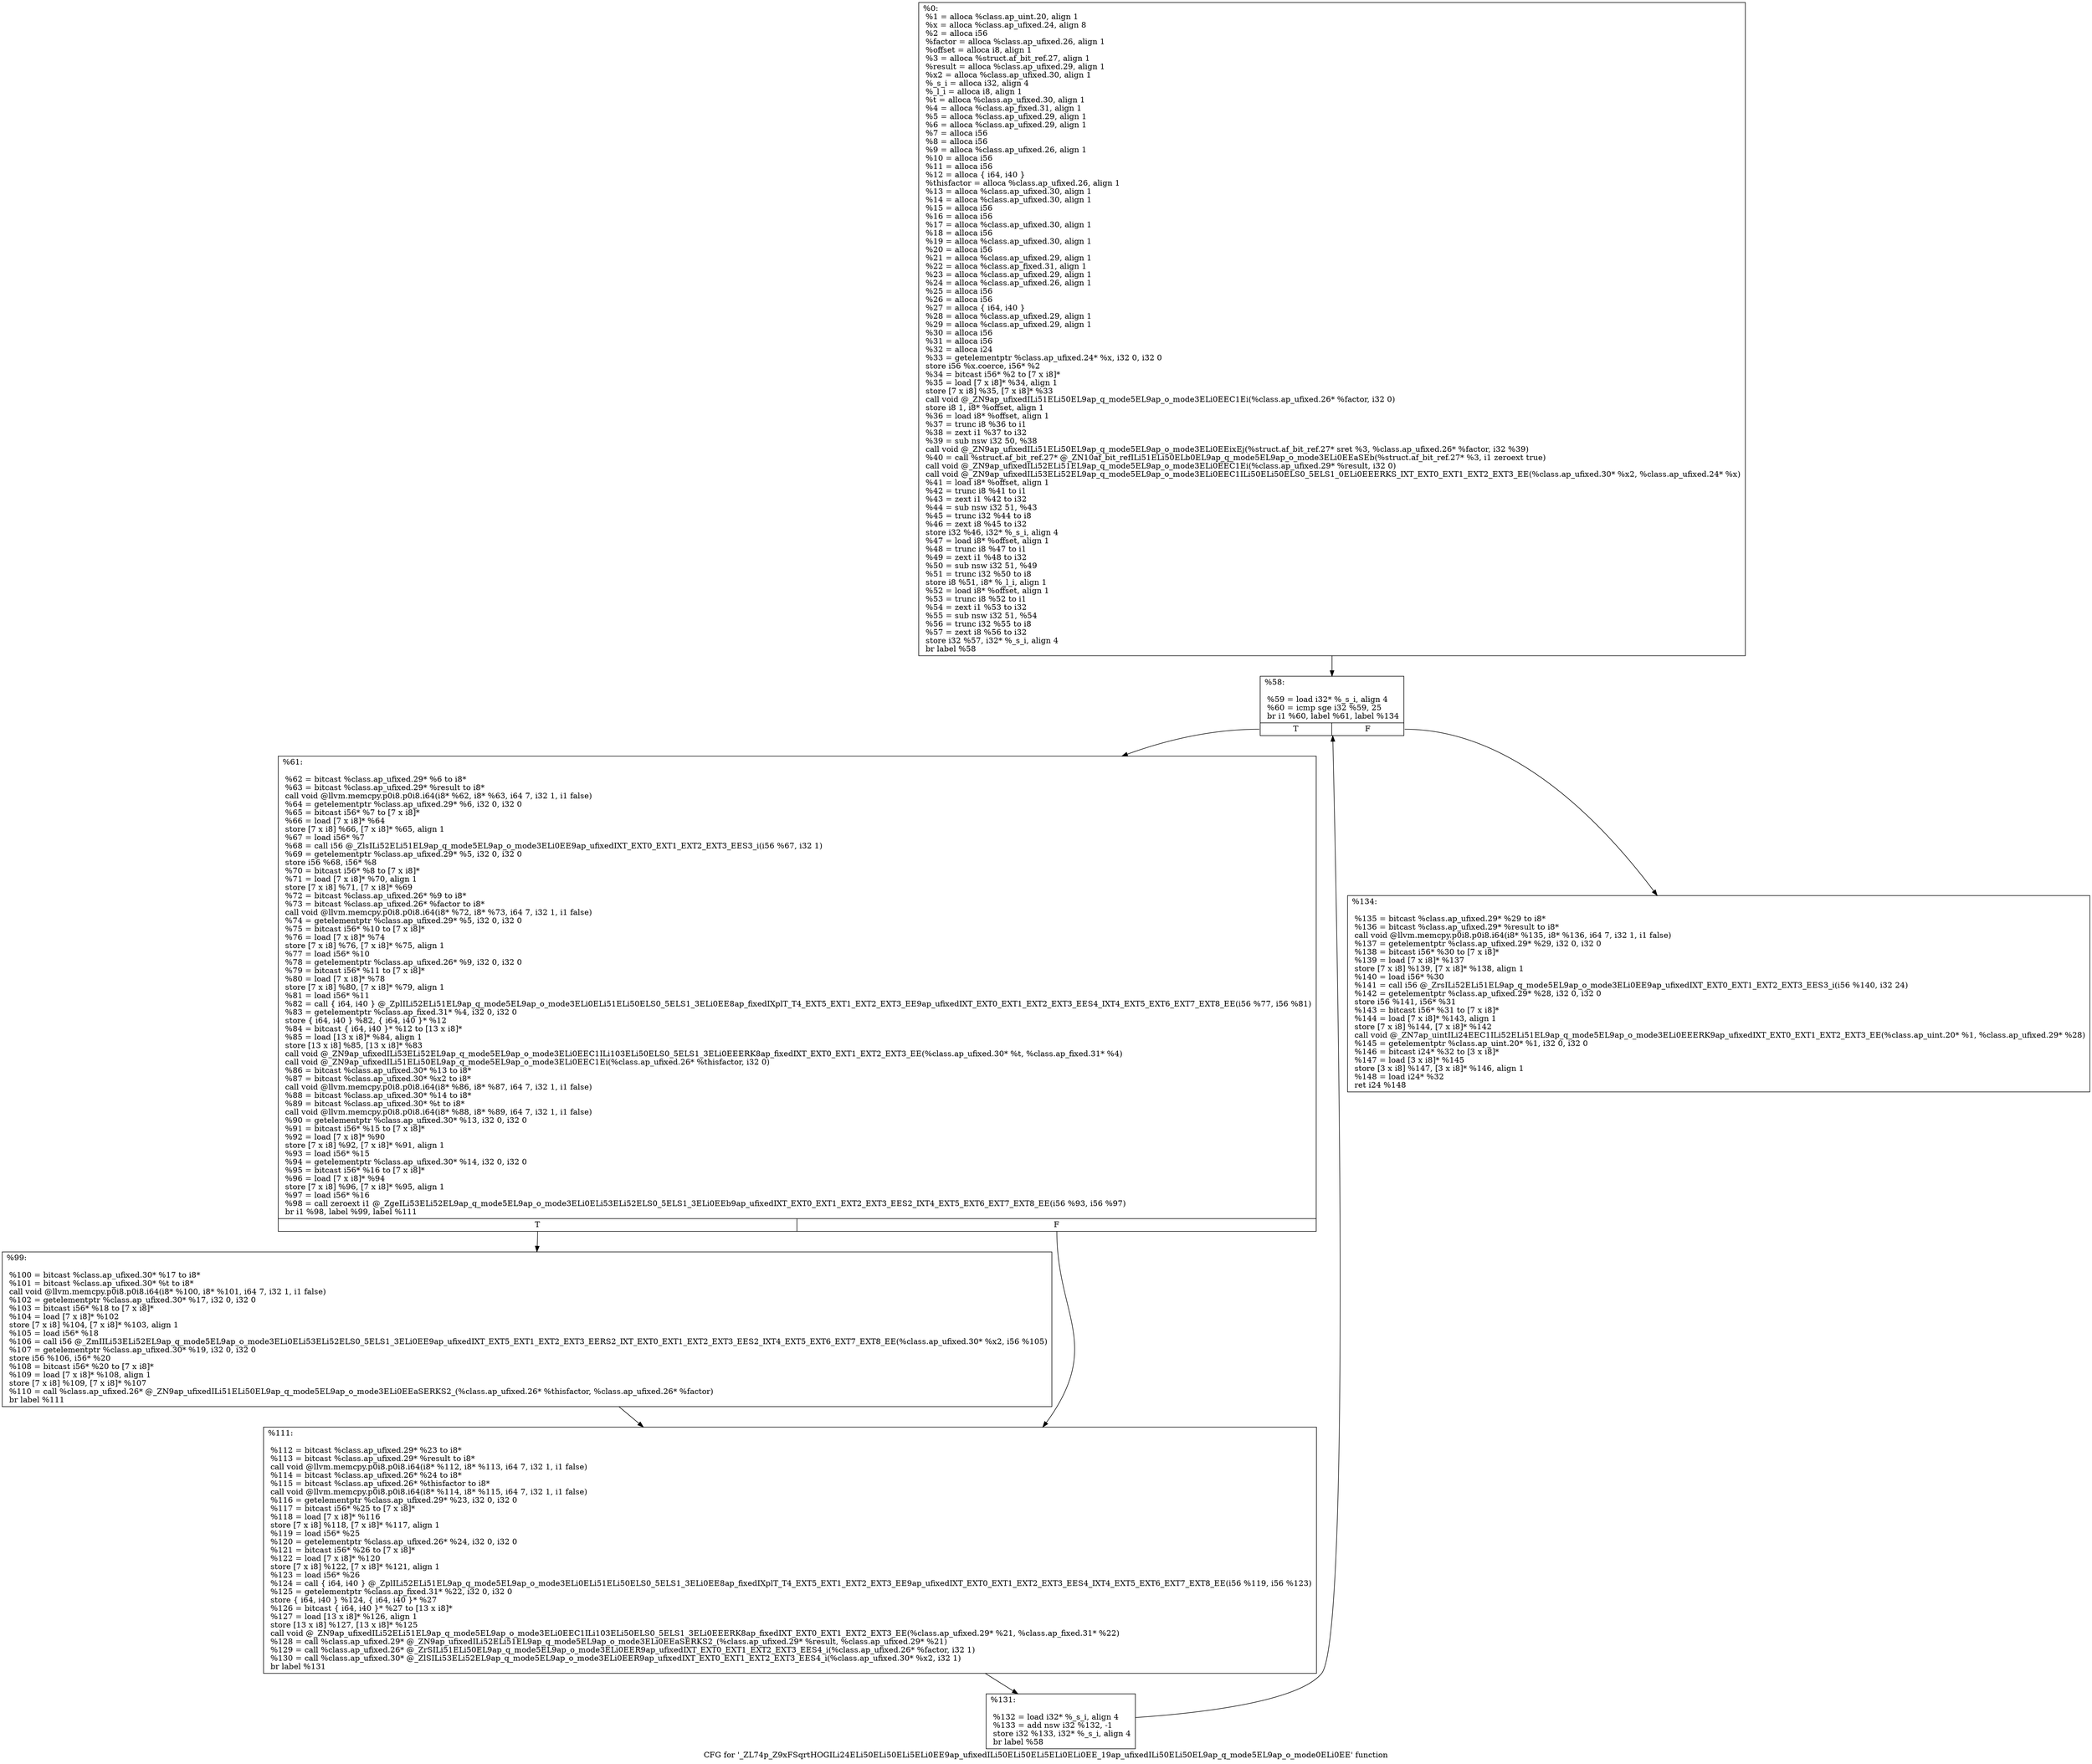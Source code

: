 digraph "CFG for '_ZL74p_Z9xFSqrtHOGILi24ELi50ELi50ELi5ELi0EE9ap_ufixedILi50ELi50ELi5ELi0ELi0EE_19ap_ufixedILi50ELi50EL9ap_q_mode5EL9ap_o_mode0ELi0EE' function" {
	label="CFG for '_ZL74p_Z9xFSqrtHOGILi24ELi50ELi50ELi5ELi0EE9ap_ufixedILi50ELi50ELi5ELi0ELi0EE_19ap_ufixedILi50ELi50EL9ap_q_mode5EL9ap_o_mode0ELi0EE' function";

	Node0x334b500 [shape=record,label="{%0:\l  %1 = alloca %class.ap_uint.20, align 1\l  %x = alloca %class.ap_ufixed.24, align 8\l  %2 = alloca i56\l  %factor = alloca %class.ap_ufixed.26, align 1\l  %offset = alloca i8, align 1\l  %3 = alloca %struct.af_bit_ref.27, align 1\l  %result = alloca %class.ap_ufixed.29, align 1\l  %x2 = alloca %class.ap_ufixed.30, align 1\l  %_s_i = alloca i32, align 4\l  %_l_i = alloca i8, align 1\l  %t = alloca %class.ap_ufixed.30, align 1\l  %4 = alloca %class.ap_fixed.31, align 1\l  %5 = alloca %class.ap_ufixed.29, align 1\l  %6 = alloca %class.ap_ufixed.29, align 1\l  %7 = alloca i56\l  %8 = alloca i56\l  %9 = alloca %class.ap_ufixed.26, align 1\l  %10 = alloca i56\l  %11 = alloca i56\l  %12 = alloca \{ i64, i40 \}\l  %thisfactor = alloca %class.ap_ufixed.26, align 1\l  %13 = alloca %class.ap_ufixed.30, align 1\l  %14 = alloca %class.ap_ufixed.30, align 1\l  %15 = alloca i56\l  %16 = alloca i56\l  %17 = alloca %class.ap_ufixed.30, align 1\l  %18 = alloca i56\l  %19 = alloca %class.ap_ufixed.30, align 1\l  %20 = alloca i56\l  %21 = alloca %class.ap_ufixed.29, align 1\l  %22 = alloca %class.ap_fixed.31, align 1\l  %23 = alloca %class.ap_ufixed.29, align 1\l  %24 = alloca %class.ap_ufixed.26, align 1\l  %25 = alloca i56\l  %26 = alloca i56\l  %27 = alloca \{ i64, i40 \}\l  %28 = alloca %class.ap_ufixed.29, align 1\l  %29 = alloca %class.ap_ufixed.29, align 1\l  %30 = alloca i56\l  %31 = alloca i56\l  %32 = alloca i24\l  %33 = getelementptr %class.ap_ufixed.24* %x, i32 0, i32 0\l  store i56 %x.coerce, i56* %2\l  %34 = bitcast i56* %2 to [7 x i8]*\l  %35 = load [7 x i8]* %34, align 1\l  store [7 x i8] %35, [7 x i8]* %33\l  call void @_ZN9ap_ufixedILi51ELi50EL9ap_q_mode5EL9ap_o_mode3ELi0EEC1Ei(%class.ap_ufixed.26* %factor, i32 0)\l  store i8 1, i8* %offset, align 1\l  %36 = load i8* %offset, align 1\l  %37 = trunc i8 %36 to i1\l  %38 = zext i1 %37 to i32\l  %39 = sub nsw i32 50, %38\l  call void @_ZN9ap_ufixedILi51ELi50EL9ap_q_mode5EL9ap_o_mode3ELi0EEixEj(%struct.af_bit_ref.27* sret %3, %class.ap_ufixed.26* %factor, i32 %39)\l  %40 = call %struct.af_bit_ref.27* @_ZN10af_bit_refILi51ELi50ELb0EL9ap_q_mode5EL9ap_o_mode3ELi0EEaSEb(%struct.af_bit_ref.27* %3, i1 zeroext true)\l  call void @_ZN9ap_ufixedILi52ELi51EL9ap_q_mode5EL9ap_o_mode3ELi0EEC1Ei(%class.ap_ufixed.29* %result, i32 0)\l  call void @_ZN9ap_ufixedILi53ELi52EL9ap_q_mode5EL9ap_o_mode3ELi0EEC1ILi50ELi50ELS0_5ELS1_0ELi0EEERKS_IXT_EXT0_EXT1_EXT2_EXT3_EE(%class.ap_ufixed.30* %x2, %class.ap_ufixed.24* %x)\l  %41 = load i8* %offset, align 1\l  %42 = trunc i8 %41 to i1\l  %43 = zext i1 %42 to i32\l  %44 = sub nsw i32 51, %43\l  %45 = trunc i32 %44 to i8\l  %46 = zext i8 %45 to i32\l  store i32 %46, i32* %_s_i, align 4\l  %47 = load i8* %offset, align 1\l  %48 = trunc i8 %47 to i1\l  %49 = zext i1 %48 to i32\l  %50 = sub nsw i32 51, %49\l  %51 = trunc i32 %50 to i8\l  store i8 %51, i8* %_l_i, align 1\l  %52 = load i8* %offset, align 1\l  %53 = trunc i8 %52 to i1\l  %54 = zext i1 %53 to i32\l  %55 = sub nsw i32 51, %54\l  %56 = trunc i32 %55 to i8\l  %57 = zext i8 %56 to i32\l  store i32 %57, i32* %_s_i, align 4\l  br label %58\l}"];
	Node0x334b500 -> Node0x33823c0;
	Node0x33823c0 [shape=record,label="{%58:\l\l  %59 = load i32* %_s_i, align 4\l  %60 = icmp sge i32 %59, 25\l  br i1 %60, label %61, label %134\l|{<s0>T|<s1>F}}"];
	Node0x33823c0:s0 -> Node0x3382600;
	Node0x33823c0:s1 -> Node0x3382660;
	Node0x3382600 [shape=record,label="{%61:\l\l  %62 = bitcast %class.ap_ufixed.29* %6 to i8*\l  %63 = bitcast %class.ap_ufixed.29* %result to i8*\l  call void @llvm.memcpy.p0i8.p0i8.i64(i8* %62, i8* %63, i64 7, i32 1, i1 false)\l  %64 = getelementptr %class.ap_ufixed.29* %6, i32 0, i32 0\l  %65 = bitcast i56* %7 to [7 x i8]*\l  %66 = load [7 x i8]* %64\l  store [7 x i8] %66, [7 x i8]* %65, align 1\l  %67 = load i56* %7\l  %68 = call i56 @_ZlsILi52ELi51EL9ap_q_mode5EL9ap_o_mode3ELi0EE9ap_ufixedIXT_EXT0_EXT1_EXT2_EXT3_EES3_i(i56 %67, i32 1)\l  %69 = getelementptr %class.ap_ufixed.29* %5, i32 0, i32 0\l  store i56 %68, i56* %8\l  %70 = bitcast i56* %8 to [7 x i8]*\l  %71 = load [7 x i8]* %70, align 1\l  store [7 x i8] %71, [7 x i8]* %69\l  %72 = bitcast %class.ap_ufixed.26* %9 to i8*\l  %73 = bitcast %class.ap_ufixed.26* %factor to i8*\l  call void @llvm.memcpy.p0i8.p0i8.i64(i8* %72, i8* %73, i64 7, i32 1, i1 false)\l  %74 = getelementptr %class.ap_ufixed.29* %5, i32 0, i32 0\l  %75 = bitcast i56* %10 to [7 x i8]*\l  %76 = load [7 x i8]* %74\l  store [7 x i8] %76, [7 x i8]* %75, align 1\l  %77 = load i56* %10\l  %78 = getelementptr %class.ap_ufixed.26* %9, i32 0, i32 0\l  %79 = bitcast i56* %11 to [7 x i8]*\l  %80 = load [7 x i8]* %78\l  store [7 x i8] %80, [7 x i8]* %79, align 1\l  %81 = load i56* %11\l  %82 = call \{ i64, i40 \} @_ZplILi52ELi51EL9ap_q_mode5EL9ap_o_mode3ELi0ELi51ELi50ELS0_5ELS1_3ELi0EE8ap_fixedIXplT_T4_EXT5_EXT1_EXT2_EXT3_EE9ap_ufixedIXT_EXT0_EXT1_EXT2_EXT3_EES4_IXT4_EXT5_EXT6_EXT7_EXT8_EE(i56 %77, i56 %81)\l  %83 = getelementptr %class.ap_fixed.31* %4, i32 0, i32 0\l  store \{ i64, i40 \} %82, \{ i64, i40 \}* %12\l  %84 = bitcast \{ i64, i40 \}* %12 to [13 x i8]*\l  %85 = load [13 x i8]* %84, align 1\l  store [13 x i8] %85, [13 x i8]* %83\l  call void @_ZN9ap_ufixedILi53ELi52EL9ap_q_mode5EL9ap_o_mode3ELi0EEC1ILi103ELi50ELS0_5ELS1_3ELi0EEERK8ap_fixedIXT_EXT0_EXT1_EXT2_EXT3_EE(%class.ap_ufixed.30* %t, %class.ap_fixed.31* %4)\l  call void @_ZN9ap_ufixedILi51ELi50EL9ap_q_mode5EL9ap_o_mode3ELi0EEC1Ei(%class.ap_ufixed.26* %thisfactor, i32 0)\l  %86 = bitcast %class.ap_ufixed.30* %13 to i8*\l  %87 = bitcast %class.ap_ufixed.30* %x2 to i8*\l  call void @llvm.memcpy.p0i8.p0i8.i64(i8* %86, i8* %87, i64 7, i32 1, i1 false)\l  %88 = bitcast %class.ap_ufixed.30* %14 to i8*\l  %89 = bitcast %class.ap_ufixed.30* %t to i8*\l  call void @llvm.memcpy.p0i8.p0i8.i64(i8* %88, i8* %89, i64 7, i32 1, i1 false)\l  %90 = getelementptr %class.ap_ufixed.30* %13, i32 0, i32 0\l  %91 = bitcast i56* %15 to [7 x i8]*\l  %92 = load [7 x i8]* %90\l  store [7 x i8] %92, [7 x i8]* %91, align 1\l  %93 = load i56* %15\l  %94 = getelementptr %class.ap_ufixed.30* %14, i32 0, i32 0\l  %95 = bitcast i56* %16 to [7 x i8]*\l  %96 = load [7 x i8]* %94\l  store [7 x i8] %96, [7 x i8]* %95, align 1\l  %97 = load i56* %16\l  %98 = call zeroext i1 @_ZgeILi53ELi52EL9ap_q_mode5EL9ap_o_mode3ELi0ELi53ELi52ELS0_5ELS1_3ELi0EEb9ap_ufixedIXT_EXT0_EXT1_EXT2_EXT3_EES2_IXT4_EXT5_EXT6_EXT7_EXT8_EE(i56 %93, i56 %97)\l  br i1 %98, label %99, label %111\l|{<s0>T|<s1>F}}"];
	Node0x3382600:s0 -> Node0x3384030;
	Node0x3382600:s1 -> Node0x3384d90;
	Node0x3384030 [shape=record,label="{%99:\l\l  %100 = bitcast %class.ap_ufixed.30* %17 to i8*\l  %101 = bitcast %class.ap_ufixed.30* %t to i8*\l  call void @llvm.memcpy.p0i8.p0i8.i64(i8* %100, i8* %101, i64 7, i32 1, i1 false)\l  %102 = getelementptr %class.ap_ufixed.30* %17, i32 0, i32 0\l  %103 = bitcast i56* %18 to [7 x i8]*\l  %104 = load [7 x i8]* %102\l  store [7 x i8] %104, [7 x i8]* %103, align 1\l  %105 = load i56* %18\l  %106 = call i56 @_ZmIILi53ELi52EL9ap_q_mode5EL9ap_o_mode3ELi0ELi53ELi52ELS0_5ELS1_3ELi0EE9ap_ufixedIXT_EXT5_EXT1_EXT2_EXT3_EERS2_IXT_EXT0_EXT1_EXT2_EXT3_EES2_IXT4_EXT5_EXT6_EXT7_EXT8_EE(%class.ap_ufixed.30* %x2, i56 %105)\l  %107 = getelementptr %class.ap_ufixed.30* %19, i32 0, i32 0\l  store i56 %106, i56* %20\l  %108 = bitcast i56* %20 to [7 x i8]*\l  %109 = load [7 x i8]* %108, align 1\l  store [7 x i8] %109, [7 x i8]* %107\l  %110 = call %class.ap_ufixed.26* @_ZN9ap_ufixedILi51ELi50EL9ap_q_mode5EL9ap_o_mode3ELi0EEaSERKS2_(%class.ap_ufixed.26* %thisfactor, %class.ap_ufixed.26* %factor)\l  br label %111\l}"];
	Node0x3384030 -> Node0x3384d90;
	Node0x3384d90 [shape=record,label="{%111:\l\l  %112 = bitcast %class.ap_ufixed.29* %23 to i8*\l  %113 = bitcast %class.ap_ufixed.29* %result to i8*\l  call void @llvm.memcpy.p0i8.p0i8.i64(i8* %112, i8* %113, i64 7, i32 1, i1 false)\l  %114 = bitcast %class.ap_ufixed.26* %24 to i8*\l  %115 = bitcast %class.ap_ufixed.26* %thisfactor to i8*\l  call void @llvm.memcpy.p0i8.p0i8.i64(i8* %114, i8* %115, i64 7, i32 1, i1 false)\l  %116 = getelementptr %class.ap_ufixed.29* %23, i32 0, i32 0\l  %117 = bitcast i56* %25 to [7 x i8]*\l  %118 = load [7 x i8]* %116\l  store [7 x i8] %118, [7 x i8]* %117, align 1\l  %119 = load i56* %25\l  %120 = getelementptr %class.ap_ufixed.26* %24, i32 0, i32 0\l  %121 = bitcast i56* %26 to [7 x i8]*\l  %122 = load [7 x i8]* %120\l  store [7 x i8] %122, [7 x i8]* %121, align 1\l  %123 = load i56* %26\l  %124 = call \{ i64, i40 \} @_ZplILi52ELi51EL9ap_q_mode5EL9ap_o_mode3ELi0ELi51ELi50ELS0_5ELS1_3ELi0EE8ap_fixedIXplT_T4_EXT5_EXT1_EXT2_EXT3_EE9ap_ufixedIXT_EXT0_EXT1_EXT2_EXT3_EES4_IXT4_EXT5_EXT6_EXT7_EXT8_EE(i56 %119, i56 %123)\l  %125 = getelementptr %class.ap_fixed.31* %22, i32 0, i32 0\l  store \{ i64, i40 \} %124, \{ i64, i40 \}* %27\l  %126 = bitcast \{ i64, i40 \}* %27 to [13 x i8]*\l  %127 = load [13 x i8]* %126, align 1\l  store [13 x i8] %127, [13 x i8]* %125\l  call void @_ZN9ap_ufixedILi52ELi51EL9ap_q_mode5EL9ap_o_mode3ELi0EEC1ILi103ELi50ELS0_5ELS1_3ELi0EEERK8ap_fixedIXT_EXT0_EXT1_EXT2_EXT3_EE(%class.ap_ufixed.29* %21, %class.ap_fixed.31* %22)\l  %128 = call %class.ap_ufixed.29* @_ZN9ap_ufixedILi52ELi51EL9ap_q_mode5EL9ap_o_mode3ELi0EEaSERKS2_(%class.ap_ufixed.29* %result, %class.ap_ufixed.29* %21)\l  %129 = call %class.ap_ufixed.26* @_ZrSILi51ELi50EL9ap_q_mode5EL9ap_o_mode3ELi0EER9ap_ufixedIXT_EXT0_EXT1_EXT2_EXT3_EES4_i(%class.ap_ufixed.26* %factor, i32 1)\l  %130 = call %class.ap_ufixed.30* @_ZlSILi53ELi52EL9ap_q_mode5EL9ap_o_mode3ELi0EER9ap_ufixedIXT_EXT0_EXT1_EXT2_EXT3_EES4_i(%class.ap_ufixed.30* %x2, i32 1)\l  br label %131\l}"];
	Node0x3384d90 -> Node0x3388980;
	Node0x3388980 [shape=record,label="{%131:\l\l  %132 = load i32* %_s_i, align 4\l  %133 = add nsw i32 %132, -1\l  store i32 %133, i32* %_s_i, align 4\l  br label %58\l}"];
	Node0x3388980 -> Node0x33823c0;
	Node0x3382660 [shape=record,label="{%134:\l\l  %135 = bitcast %class.ap_ufixed.29* %29 to i8*\l  %136 = bitcast %class.ap_ufixed.29* %result to i8*\l  call void @llvm.memcpy.p0i8.p0i8.i64(i8* %135, i8* %136, i64 7, i32 1, i1 false)\l  %137 = getelementptr %class.ap_ufixed.29* %29, i32 0, i32 0\l  %138 = bitcast i56* %30 to [7 x i8]*\l  %139 = load [7 x i8]* %137\l  store [7 x i8] %139, [7 x i8]* %138, align 1\l  %140 = load i56* %30\l  %141 = call i56 @_ZrsILi52ELi51EL9ap_q_mode5EL9ap_o_mode3ELi0EE9ap_ufixedIXT_EXT0_EXT1_EXT2_EXT3_EES3_i(i56 %140, i32 24)\l  %142 = getelementptr %class.ap_ufixed.29* %28, i32 0, i32 0\l  store i56 %141, i56* %31\l  %143 = bitcast i56* %31 to [7 x i8]*\l  %144 = load [7 x i8]* %143, align 1\l  store [7 x i8] %144, [7 x i8]* %142\l  call void @_ZN7ap_uintILi24EEC1ILi52ELi51EL9ap_q_mode5EL9ap_o_mode3ELi0EEERK9ap_ufixedIXT_EXT0_EXT1_EXT2_EXT3_EE(%class.ap_uint.20* %1, %class.ap_ufixed.29* %28)\l  %145 = getelementptr %class.ap_uint.20* %1, i32 0, i32 0\l  %146 = bitcast i24* %32 to [3 x i8]*\l  %147 = load [3 x i8]* %145\l  store [3 x i8] %147, [3 x i8]* %146, align 1\l  %148 = load i24* %32\l  ret i24 %148\l}"];
}
